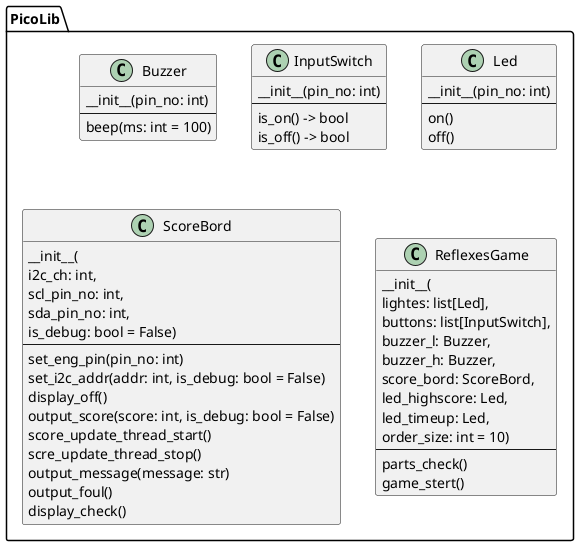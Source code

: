 @startuml

package PicoLib{
    class Buzzer{
        __init__(pin_no: int)
        --
        beep(ms: int = 100)
    }

    class InputSwitch{
        __init__(pin_no: int)
        --
        is_on() -> bool
        is_off() -> bool
    }

    class Led{
        __init__(pin_no: int)
        --
        on()
        off()
    }

    class ScoreBord{
        __init__(
        i2c_ch: int,
        scl_pin_no: int,
        sda_pin_no: int,
        is_debug: bool = False)
        --
        set_eng_pin(pin_no: int) 
        set_i2c_addr(addr: int, is_debug: bool = False)
        display_off()
        output_score(score: int, is_debug: bool = False)
        score_update_thread_start()
        scre_update_thread_stop()
        output_message(message: str)
        output_foul()
        display_check()
    }

    class ReflexesGame{
        __init__(
        lightes: list[Led],
        buttons: list[InputSwitch],
        buzzer_l: Buzzer,
        buzzer_h: Buzzer,
        score_bord: ScoreBord,
        led_highscore: Led,
        led_timeup: Led,
        order_size: int = 10)
        --
        parts_check()
        game_stert()
    }
}


@enduml